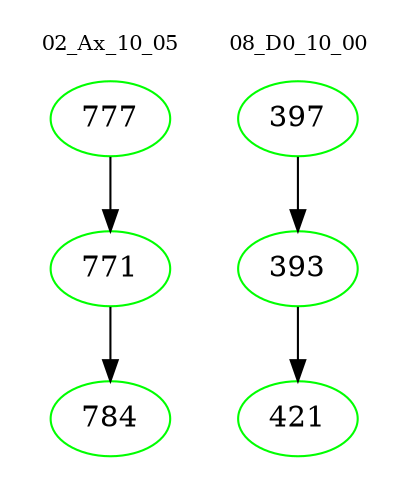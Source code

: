 digraph{
subgraph cluster_0 {
color = white
label = "02_Ax_10_05";
fontsize=10;
T0_777 [label="777", color="green"]
T0_777 -> T0_771 [color="black"]
T0_771 [label="771", color="green"]
T0_771 -> T0_784 [color="black"]
T0_784 [label="784", color="green"]
}
subgraph cluster_1 {
color = white
label = "08_D0_10_00";
fontsize=10;
T1_397 [label="397", color="green"]
T1_397 -> T1_393 [color="black"]
T1_393 [label="393", color="green"]
T1_393 -> T1_421 [color="black"]
T1_421 [label="421", color="green"]
}
}
